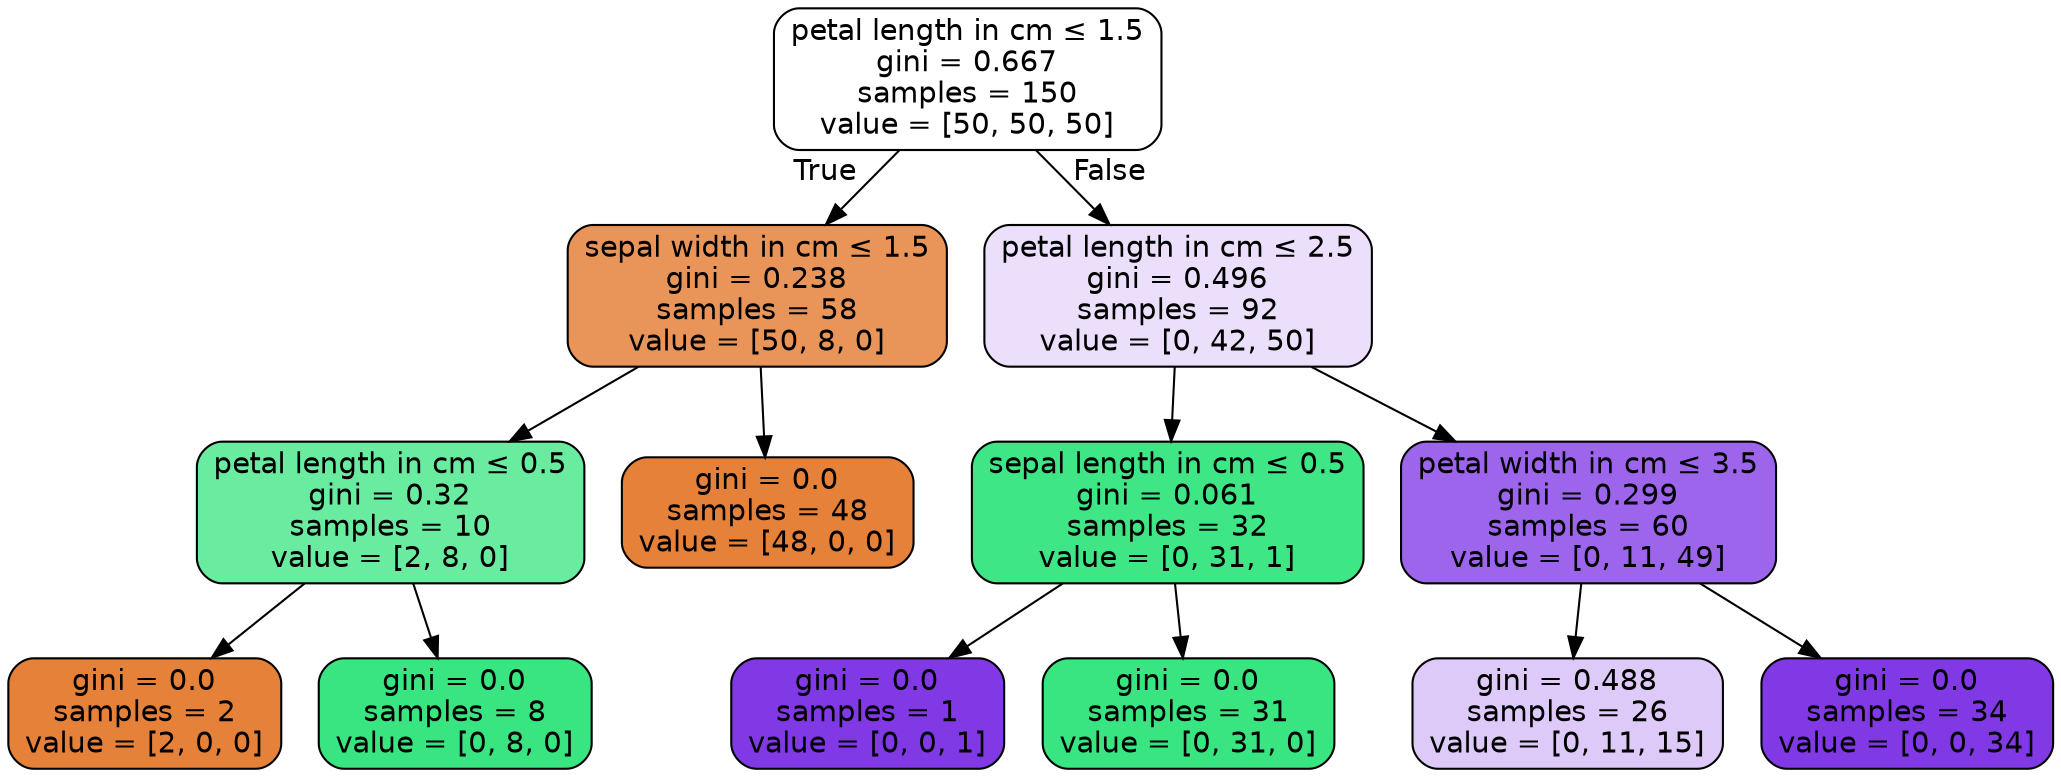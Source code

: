 digraph Tree {
node [shape=box, style="filled, rounded", color="black", fontname="helvetica"] ;
edge [fontname="helvetica"] ;
0 [label=<petal length in cm &le; 1.5<br/>gini = 0.667<br/>samples = 150<br/>value = [50, 50, 50]>, fillcolor="#ffffff"] ;
1 [label=<sepal width in cm &le; 1.5<br/>gini = 0.238<br/>samples = 58<br/>value = [50, 8, 0]>, fillcolor="#e99559"] ;
0 -> 1 [labeldistance=2.5, labelangle=45, headlabel="True"] ;
2 [label=<petal length in cm &le; 0.5<br/>gini = 0.32<br/>samples = 10<br/>value = [2, 8, 0]>, fillcolor="#6aeca0"] ;
1 -> 2 ;
3 [label=<gini = 0.0<br/>samples = 2<br/>value = [2, 0, 0]>, fillcolor="#e58139"] ;
2 -> 3 ;
4 [label=<gini = 0.0<br/>samples = 8<br/>value = [0, 8, 0]>, fillcolor="#39e581"] ;
2 -> 4 ;
5 [label=<gini = 0.0<br/>samples = 48<br/>value = [48, 0, 0]>, fillcolor="#e58139"] ;
1 -> 5 ;
6 [label=<petal length in cm &le; 2.5<br/>gini = 0.496<br/>samples = 92<br/>value = [0, 42, 50]>, fillcolor="#ebdffb"] ;
0 -> 6 [labeldistance=2.5, labelangle=-45, headlabel="False"] ;
7 [label=<sepal length in cm &le; 0.5<br/>gini = 0.061<br/>samples = 32<br/>value = [0, 31, 1]>, fillcolor="#3fe685"] ;
6 -> 7 ;
8 [label=<gini = 0.0<br/>samples = 1<br/>value = [0, 0, 1]>, fillcolor="#8139e5"] ;
7 -> 8 ;
9 [label=<gini = 0.0<br/>samples = 31<br/>value = [0, 31, 0]>, fillcolor="#39e581"] ;
7 -> 9 ;
10 [label=<petal width in cm &le; 3.5<br/>gini = 0.299<br/>samples = 60<br/>value = [0, 11, 49]>, fillcolor="#9d65eb"] ;
6 -> 10 ;
11 [label=<gini = 0.488<br/>samples = 26<br/>value = [0, 11, 15]>, fillcolor="#ddcaf8"] ;
10 -> 11 ;
12 [label=<gini = 0.0<br/>samples = 34<br/>value = [0, 0, 34]>, fillcolor="#8139e5"] ;
10 -> 12 ;
}